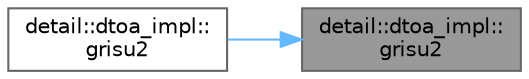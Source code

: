 digraph "detail::dtoa_impl::grisu2"
{
 // LATEX_PDF_SIZE
  bgcolor="transparent";
  edge [fontname=Helvetica,fontsize=10,labelfontname=Helvetica,labelfontsize=10];
  node [fontname=Helvetica,fontsize=10,shape=box,height=0.2,width=0.4];
  rankdir="RL";
  Node1 [id="Node000001",label="detail::dtoa_impl::\lgrisu2",height=0.2,width=0.4,color="gray40", fillcolor="grey60", style="filled", fontcolor="black",tooltip=" "];
  Node1 -> Node2 [id="edge2_Node000001_Node000002",dir="back",color="steelblue1",style="solid",tooltip=" "];
  Node2 [id="Node000002",label="detail::dtoa_impl::\lgrisu2",height=0.2,width=0.4,color="grey40", fillcolor="white", style="filled",URL="$namespacedetail_1_1dtoa__impl.html#abdf6bc05c54068a5930f66c2e803e8b8",tooltip=" "];
}

